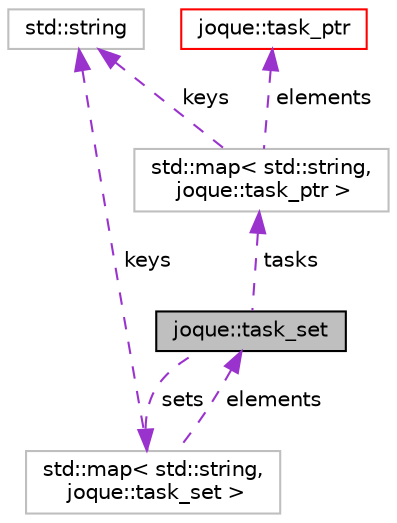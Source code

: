 digraph "joque::task_set"
{
 // LATEX_PDF_SIZE
  edge [fontname="Helvetica",fontsize="10",labelfontname="Helvetica",labelfontsize="10"];
  node [fontname="Helvetica",fontsize="10",shape=record];
  Node1 [label="joque::task_set",height=0.2,width=0.4,color="black", fillcolor="grey75", style="filled", fontcolor="black",tooltip="A set of tasks that contains either tasks or another sets."];
  Node2 -> Node1 [dir="back",color="darkorchid3",fontsize="10",style="dashed",label=" tasks" ,fontname="Helvetica"];
  Node2 [label="std::map\< std::string,\l joque::task_ptr \>",height=0.2,width=0.4,color="grey75", fillcolor="white", style="filled",tooltip=" "];
  Node3 -> Node2 [dir="back",color="darkorchid3",fontsize="10",style="dashed",label=" keys" ,fontname="Helvetica"];
  Node3 [label="std::string",height=0.2,width=0.4,color="grey75", fillcolor="white", style="filled",tooltip=" "];
  Node5 -> Node2 [dir="back",color="darkorchid3",fontsize="10",style="dashed",label=" elements" ,fontname="Helvetica"];
  Node5 [label="joque::task_ptr",height=0.2,width=0.4,color="red", fillcolor="white", style="filled",URL="$structjoque_1_1task__ptr.html",tooltip=" "];
  Node8 -> Node1 [dir="back",color="darkorchid3",fontsize="10",style="dashed",label=" sets" ,fontname="Helvetica"];
  Node8 [label="std::map\< std::string,\l joque::task_set \>",height=0.2,width=0.4,color="grey75", fillcolor="white", style="filled",tooltip=" "];
  Node1 -> Node8 [dir="back",color="darkorchid3",fontsize="10",style="dashed",label=" elements" ,fontname="Helvetica"];
  Node3 -> Node8 [dir="back",color="darkorchid3",fontsize="10",style="dashed",label=" keys" ,fontname="Helvetica"];
}
